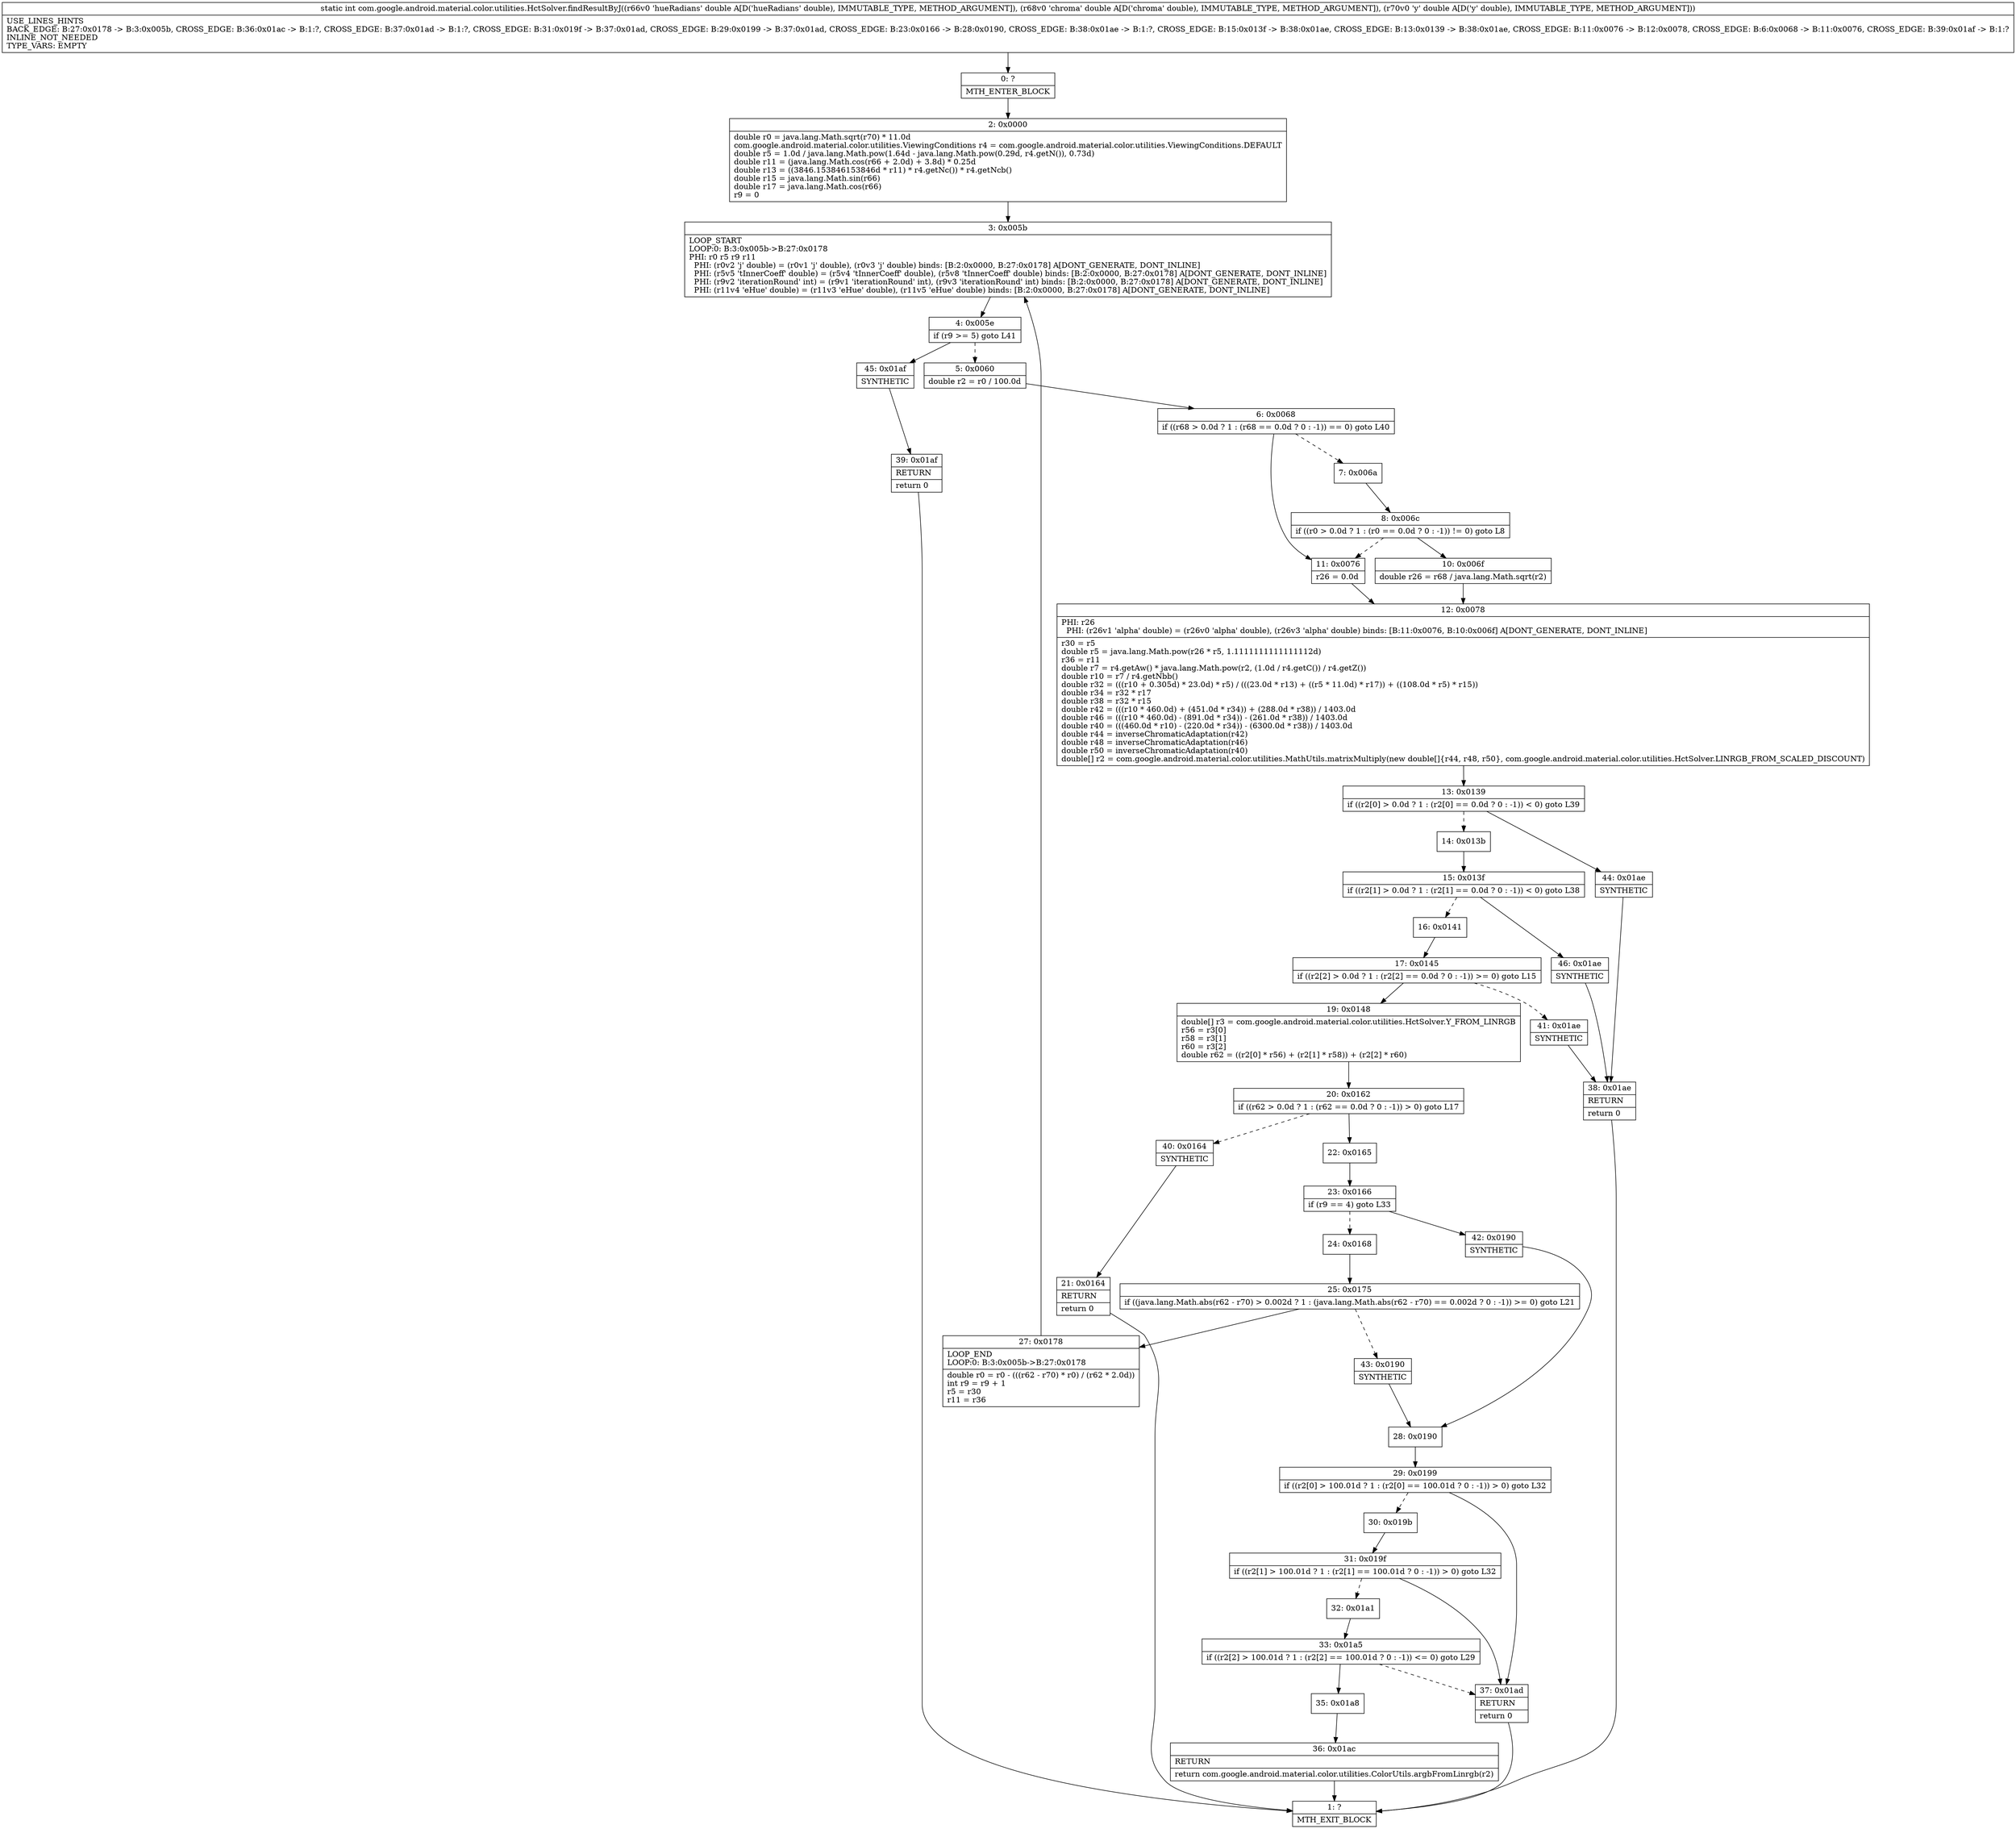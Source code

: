 digraph "CFG forcom.google.android.material.color.utilities.HctSolver.findResultByJ(DDD)I" {
Node_0 [shape=record,label="{0\:\ ?|MTH_ENTER_BLOCK\l}"];
Node_2 [shape=record,label="{2\:\ 0x0000|double r0 = java.lang.Math.sqrt(r70) * 11.0d\lcom.google.android.material.color.utilities.ViewingConditions r4 = com.google.android.material.color.utilities.ViewingConditions.DEFAULT\ldouble r5 = 1.0d \/ java.lang.Math.pow(1.64d \- java.lang.Math.pow(0.29d, r4.getN()), 0.73d)\ldouble r11 = (java.lang.Math.cos(r66 + 2.0d) + 3.8d) * 0.25d\ldouble r13 = ((3846.153846153846d * r11) * r4.getNc()) * r4.getNcb()\ldouble r15 = java.lang.Math.sin(r66)\ldouble r17 = java.lang.Math.cos(r66)\lr9 = 0\l}"];
Node_3 [shape=record,label="{3\:\ 0x005b|LOOP_START\lLOOP:0: B:3:0x005b\-\>B:27:0x0178\lPHI: r0 r5 r9 r11 \l  PHI: (r0v2 'j' double) = (r0v1 'j' double), (r0v3 'j' double) binds: [B:2:0x0000, B:27:0x0178] A[DONT_GENERATE, DONT_INLINE]\l  PHI: (r5v5 'tInnerCoeff' double) = (r5v4 'tInnerCoeff' double), (r5v8 'tInnerCoeff' double) binds: [B:2:0x0000, B:27:0x0178] A[DONT_GENERATE, DONT_INLINE]\l  PHI: (r9v2 'iterationRound' int) = (r9v1 'iterationRound' int), (r9v3 'iterationRound' int) binds: [B:2:0x0000, B:27:0x0178] A[DONT_GENERATE, DONT_INLINE]\l  PHI: (r11v4 'eHue' double) = (r11v3 'eHue' double), (r11v5 'eHue' double) binds: [B:2:0x0000, B:27:0x0178] A[DONT_GENERATE, DONT_INLINE]\l}"];
Node_4 [shape=record,label="{4\:\ 0x005e|if (r9 \>= 5) goto L41\l}"];
Node_5 [shape=record,label="{5\:\ 0x0060|double r2 = r0 \/ 100.0d\l}"];
Node_6 [shape=record,label="{6\:\ 0x0068|if ((r68 \> 0.0d ? 1 : (r68 == 0.0d ? 0 : \-1)) == 0) goto L40\l}"];
Node_7 [shape=record,label="{7\:\ 0x006a}"];
Node_8 [shape=record,label="{8\:\ 0x006c|if ((r0 \> 0.0d ? 1 : (r0 == 0.0d ? 0 : \-1)) != 0) goto L8\l}"];
Node_10 [shape=record,label="{10\:\ 0x006f|double r26 = r68 \/ java.lang.Math.sqrt(r2)\l}"];
Node_12 [shape=record,label="{12\:\ 0x0078|PHI: r26 \l  PHI: (r26v1 'alpha' double) = (r26v0 'alpha' double), (r26v3 'alpha' double) binds: [B:11:0x0076, B:10:0x006f] A[DONT_GENERATE, DONT_INLINE]\l|r30 = r5\ldouble r5 = java.lang.Math.pow(r26 * r5, 1.1111111111111112d)\lr36 = r11\ldouble r7 = r4.getAw() * java.lang.Math.pow(r2, (1.0d \/ r4.getC()) \/ r4.getZ())\ldouble r10 = r7 \/ r4.getNbb()\ldouble r32 = (((r10 + 0.305d) * 23.0d) * r5) \/ (((23.0d * r13) + ((r5 * 11.0d) * r17)) + ((108.0d * r5) * r15))\ldouble r34 = r32 * r17\ldouble r38 = r32 * r15\ldouble r42 = (((r10 * 460.0d) + (451.0d * r34)) + (288.0d * r38)) \/ 1403.0d\ldouble r46 = (((r10 * 460.0d) \- (891.0d * r34)) \- (261.0d * r38)) \/ 1403.0d\ldouble r40 = (((460.0d * r10) \- (220.0d * r34)) \- (6300.0d * r38)) \/ 1403.0d\ldouble r44 = inverseChromaticAdaptation(r42)\ldouble r48 = inverseChromaticAdaptation(r46)\ldouble r50 = inverseChromaticAdaptation(r40)\ldouble[] r2 = com.google.android.material.color.utilities.MathUtils.matrixMultiply(new double[]\{r44, r48, r50\}, com.google.android.material.color.utilities.HctSolver.LINRGB_FROM_SCALED_DISCOUNT)\l}"];
Node_13 [shape=record,label="{13\:\ 0x0139|if ((r2[0] \> 0.0d ? 1 : (r2[0] == 0.0d ? 0 : \-1)) \< 0) goto L39\l}"];
Node_14 [shape=record,label="{14\:\ 0x013b}"];
Node_15 [shape=record,label="{15\:\ 0x013f|if ((r2[1] \> 0.0d ? 1 : (r2[1] == 0.0d ? 0 : \-1)) \< 0) goto L38\l}"];
Node_16 [shape=record,label="{16\:\ 0x0141}"];
Node_17 [shape=record,label="{17\:\ 0x0145|if ((r2[2] \> 0.0d ? 1 : (r2[2] == 0.0d ? 0 : \-1)) \>= 0) goto L15\l}"];
Node_19 [shape=record,label="{19\:\ 0x0148|double[] r3 = com.google.android.material.color.utilities.HctSolver.Y_FROM_LINRGB\lr56 = r3[0]\lr58 = r3[1]\lr60 = r3[2]\ldouble r62 = ((r2[0] * r56) + (r2[1] * r58)) + (r2[2] * r60)\l}"];
Node_20 [shape=record,label="{20\:\ 0x0162|if ((r62 \> 0.0d ? 1 : (r62 == 0.0d ? 0 : \-1)) \> 0) goto L17\l}"];
Node_22 [shape=record,label="{22\:\ 0x0165}"];
Node_23 [shape=record,label="{23\:\ 0x0166|if (r9 == 4) goto L33\l}"];
Node_24 [shape=record,label="{24\:\ 0x0168}"];
Node_25 [shape=record,label="{25\:\ 0x0175|if ((java.lang.Math.abs(r62 \- r70) \> 0.002d ? 1 : (java.lang.Math.abs(r62 \- r70) == 0.002d ? 0 : \-1)) \>= 0) goto L21\l}"];
Node_27 [shape=record,label="{27\:\ 0x0178|LOOP_END\lLOOP:0: B:3:0x005b\-\>B:27:0x0178\l|double r0 = r0 \- (((r62 \- r70) * r0) \/ (r62 * 2.0d))\lint r9 = r9 + 1\lr5 = r30\lr11 = r36\l}"];
Node_43 [shape=record,label="{43\:\ 0x0190|SYNTHETIC\l}"];
Node_28 [shape=record,label="{28\:\ 0x0190}"];
Node_29 [shape=record,label="{29\:\ 0x0199|if ((r2[0] \> 100.01d ? 1 : (r2[0] == 100.01d ? 0 : \-1)) \> 0) goto L32\l}"];
Node_30 [shape=record,label="{30\:\ 0x019b}"];
Node_31 [shape=record,label="{31\:\ 0x019f|if ((r2[1] \> 100.01d ? 1 : (r2[1] == 100.01d ? 0 : \-1)) \> 0) goto L32\l}"];
Node_32 [shape=record,label="{32\:\ 0x01a1}"];
Node_33 [shape=record,label="{33\:\ 0x01a5|if ((r2[2] \> 100.01d ? 1 : (r2[2] == 100.01d ? 0 : \-1)) \<= 0) goto L29\l}"];
Node_35 [shape=record,label="{35\:\ 0x01a8}"];
Node_36 [shape=record,label="{36\:\ 0x01ac|RETURN\l|return com.google.android.material.color.utilities.ColorUtils.argbFromLinrgb(r2)\l}"];
Node_1 [shape=record,label="{1\:\ ?|MTH_EXIT_BLOCK\l}"];
Node_37 [shape=record,label="{37\:\ 0x01ad|RETURN\l|return 0\l}"];
Node_42 [shape=record,label="{42\:\ 0x0190|SYNTHETIC\l}"];
Node_40 [shape=record,label="{40\:\ 0x0164|SYNTHETIC\l}"];
Node_21 [shape=record,label="{21\:\ 0x0164|RETURN\l|return 0\l}"];
Node_41 [shape=record,label="{41\:\ 0x01ae|SYNTHETIC\l}"];
Node_38 [shape=record,label="{38\:\ 0x01ae|RETURN\l|return 0\l}"];
Node_46 [shape=record,label="{46\:\ 0x01ae|SYNTHETIC\l}"];
Node_44 [shape=record,label="{44\:\ 0x01ae|SYNTHETIC\l}"];
Node_11 [shape=record,label="{11\:\ 0x0076|r26 = 0.0d\l}"];
Node_45 [shape=record,label="{45\:\ 0x01af|SYNTHETIC\l}"];
Node_39 [shape=record,label="{39\:\ 0x01af|RETURN\l|return 0\l}"];
MethodNode[shape=record,label="{static int com.google.android.material.color.utilities.HctSolver.findResultByJ((r66v0 'hueRadians' double A[D('hueRadians' double), IMMUTABLE_TYPE, METHOD_ARGUMENT]), (r68v0 'chroma' double A[D('chroma' double), IMMUTABLE_TYPE, METHOD_ARGUMENT]), (r70v0 'y' double A[D('y' double), IMMUTABLE_TYPE, METHOD_ARGUMENT]))  | USE_LINES_HINTS\lBACK_EDGE: B:27:0x0178 \-\> B:3:0x005b, CROSS_EDGE: B:36:0x01ac \-\> B:1:?, CROSS_EDGE: B:37:0x01ad \-\> B:1:?, CROSS_EDGE: B:31:0x019f \-\> B:37:0x01ad, CROSS_EDGE: B:29:0x0199 \-\> B:37:0x01ad, CROSS_EDGE: B:23:0x0166 \-\> B:28:0x0190, CROSS_EDGE: B:38:0x01ae \-\> B:1:?, CROSS_EDGE: B:15:0x013f \-\> B:38:0x01ae, CROSS_EDGE: B:13:0x0139 \-\> B:38:0x01ae, CROSS_EDGE: B:11:0x0076 \-\> B:12:0x0078, CROSS_EDGE: B:6:0x0068 \-\> B:11:0x0076, CROSS_EDGE: B:39:0x01af \-\> B:1:?\lINLINE_NOT_NEEDED\lTYPE_VARS: EMPTY\l}"];
MethodNode -> Node_0;Node_0 -> Node_2;
Node_2 -> Node_3;
Node_3 -> Node_4;
Node_4 -> Node_5[style=dashed];
Node_4 -> Node_45;
Node_5 -> Node_6;
Node_6 -> Node_7[style=dashed];
Node_6 -> Node_11;
Node_7 -> Node_8;
Node_8 -> Node_10;
Node_8 -> Node_11[style=dashed];
Node_10 -> Node_12;
Node_12 -> Node_13;
Node_13 -> Node_14[style=dashed];
Node_13 -> Node_44;
Node_14 -> Node_15;
Node_15 -> Node_16[style=dashed];
Node_15 -> Node_46;
Node_16 -> Node_17;
Node_17 -> Node_19;
Node_17 -> Node_41[style=dashed];
Node_19 -> Node_20;
Node_20 -> Node_22;
Node_20 -> Node_40[style=dashed];
Node_22 -> Node_23;
Node_23 -> Node_24[style=dashed];
Node_23 -> Node_42;
Node_24 -> Node_25;
Node_25 -> Node_27;
Node_25 -> Node_43[style=dashed];
Node_27 -> Node_3;
Node_43 -> Node_28;
Node_28 -> Node_29;
Node_29 -> Node_30[style=dashed];
Node_29 -> Node_37;
Node_30 -> Node_31;
Node_31 -> Node_32[style=dashed];
Node_31 -> Node_37;
Node_32 -> Node_33;
Node_33 -> Node_35;
Node_33 -> Node_37[style=dashed];
Node_35 -> Node_36;
Node_36 -> Node_1;
Node_37 -> Node_1;
Node_42 -> Node_28;
Node_40 -> Node_21;
Node_21 -> Node_1;
Node_41 -> Node_38;
Node_38 -> Node_1;
Node_46 -> Node_38;
Node_44 -> Node_38;
Node_11 -> Node_12;
Node_45 -> Node_39;
Node_39 -> Node_1;
}


